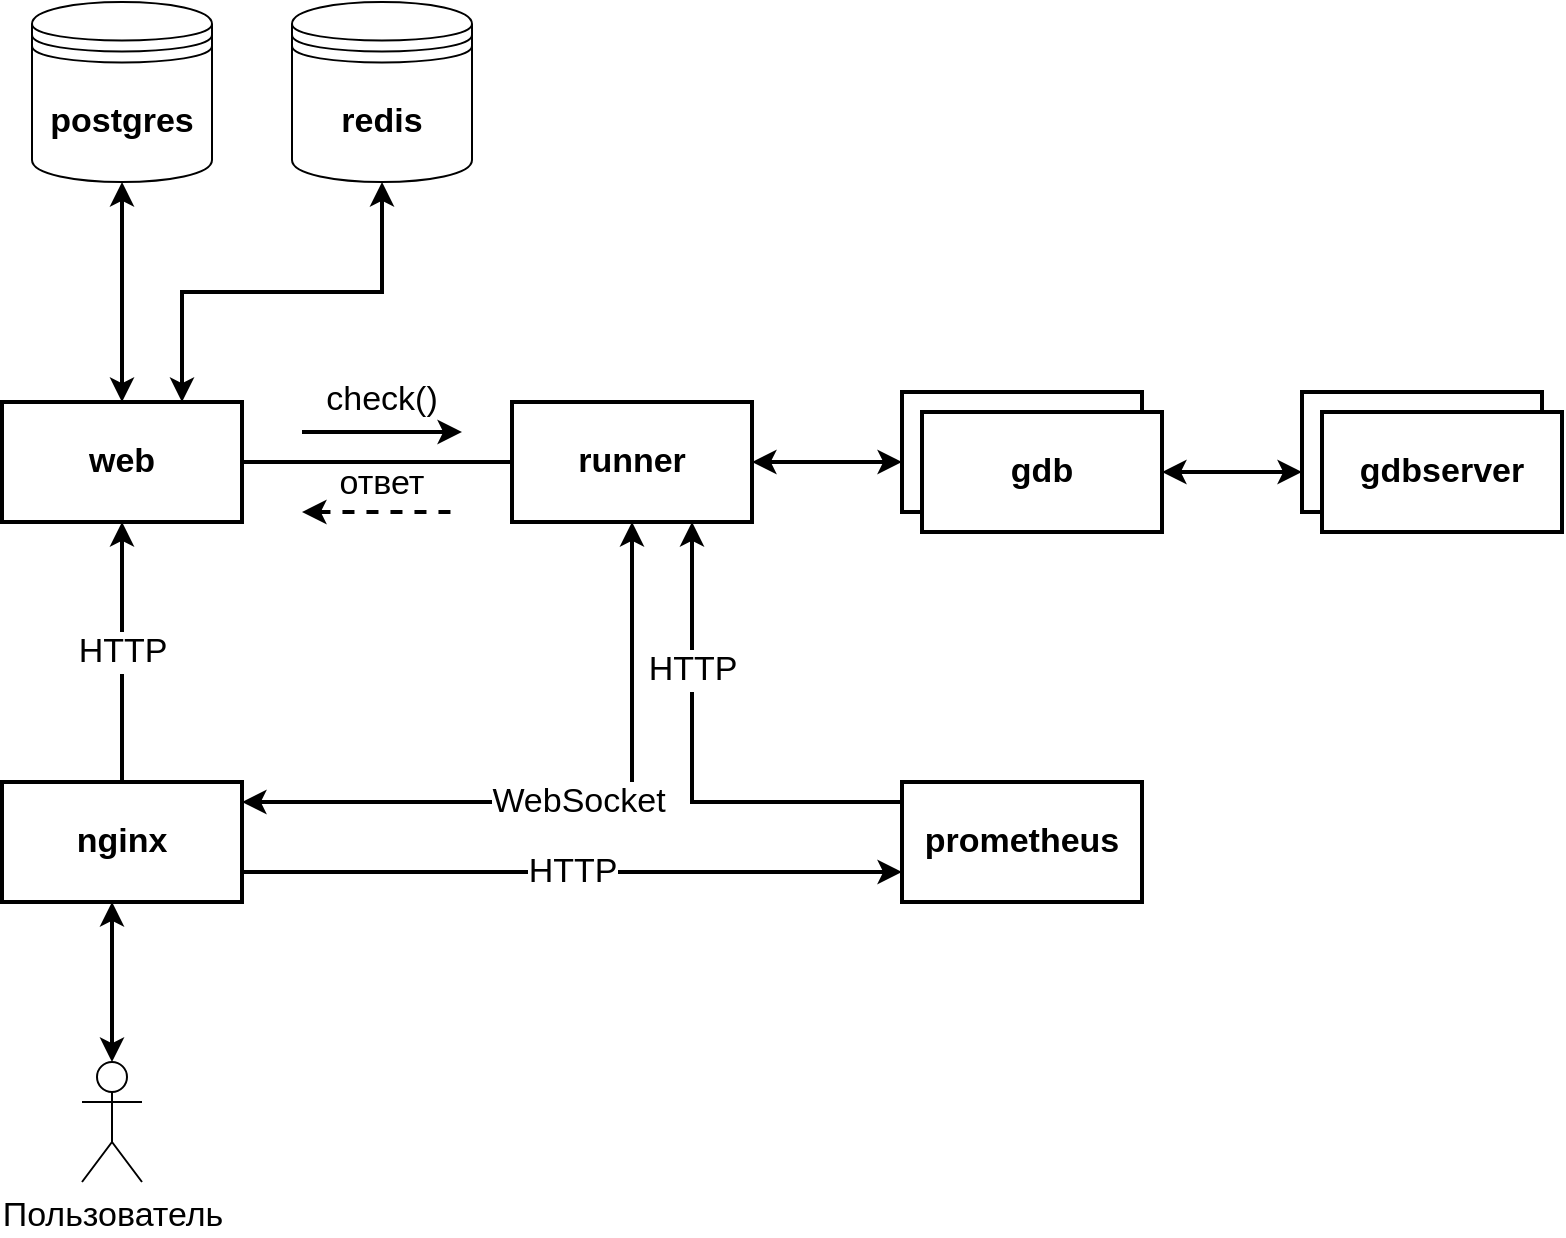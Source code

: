 <mxfile version="17.4.2" type="device"><diagram id="R2lEEEUBdFMjLlhIrx00" name="Page-1"><mxGraphModel dx="1422" dy="865" grid="1" gridSize="10" guides="1" tooltips="1" connect="1" arrows="1" fold="1" page="0" pageScale="1" pageWidth="850" pageHeight="1100" math="0" shadow="0" extFonts="Permanent Marker^https://fonts.googleapis.com/css?family=Permanent+Marker"><root><mxCell id="0"/><mxCell id="1" parent="0"/><mxCell id="acQUqGB0O_G7Y_WKnpXo-3" value="" style="edgeStyle=orthogonalEdgeStyle;rounded=0;orthogonalLoop=1;jettySize=auto;html=1;fontSize=17;endArrow=none;endFill=0;strokeWidth=2;" edge="1" parent="1" source="acQUqGB0O_G7Y_WKnpXo-1" target="acQUqGB0O_G7Y_WKnpXo-2"><mxGeometry relative="1" as="geometry"/></mxCell><mxCell id="acQUqGB0O_G7Y_WKnpXo-49" style="edgeStyle=orthogonalEdgeStyle;rounded=0;orthogonalLoop=1;jettySize=auto;html=1;exitX=0.75;exitY=0;exitDx=0;exitDy=0;entryX=0.5;entryY=1;entryDx=0;entryDy=0;fontSize=17;startArrow=classic;startFill=1;endArrow=classic;endFill=1;strokeWidth=2;" edge="1" parent="1" source="acQUqGB0O_G7Y_WKnpXo-1" target="acQUqGB0O_G7Y_WKnpXo-48"><mxGeometry relative="1" as="geometry"/></mxCell><mxCell id="acQUqGB0O_G7Y_WKnpXo-1" value="&lt;b&gt;&lt;font style=&quot;font-size: 17px&quot;&gt;web&lt;/font&gt;&lt;/b&gt;" style="rounded=0;whiteSpace=wrap;html=1;strokeWidth=2;" vertex="1" parent="1"><mxGeometry x="50" y="310" width="120" height="60" as="geometry"/></mxCell><mxCell id="acQUqGB0O_G7Y_WKnpXo-17" style="edgeStyle=orthogonalEdgeStyle;rounded=0;orthogonalLoop=1;jettySize=auto;html=1;entryX=0;entryY=0.583;entryDx=0;entryDy=0;entryPerimeter=0;fontSize=17;startArrow=classic;startFill=1;endArrow=classic;endFill=1;strokeWidth=2;" edge="1" parent="1" source="acQUqGB0O_G7Y_WKnpXo-2" target="acQUqGB0O_G7Y_WKnpXo-9"><mxGeometry relative="1" as="geometry"/></mxCell><mxCell id="acQUqGB0O_G7Y_WKnpXo-2" value="&lt;b&gt;&lt;font style=&quot;font-size: 17px&quot;&gt;runner&lt;br&gt;&lt;/font&gt;&lt;/b&gt;" style="rounded=0;whiteSpace=wrap;html=1;strokeWidth=2;" vertex="1" parent="1"><mxGeometry x="305" y="310" width="120" height="60" as="geometry"/></mxCell><mxCell id="acQUqGB0O_G7Y_WKnpXo-4" value="" style="endArrow=classic;html=1;rounded=0;fontSize=17;strokeWidth=2;" edge="1" parent="1"><mxGeometry width="50" height="50" relative="1" as="geometry"><mxPoint x="200" y="325" as="sourcePoint"/><mxPoint x="280" y="325" as="targetPoint"/></mxGeometry></mxCell><mxCell id="acQUqGB0O_G7Y_WKnpXo-5" value="check()" style="text;html=1;strokeColor=none;fillColor=none;align=center;verticalAlign=middle;whiteSpace=wrap;rounded=0;fontSize=17;" vertex="1" parent="1"><mxGeometry x="210" y="294" width="60" height="30" as="geometry"/></mxCell><mxCell id="acQUqGB0O_G7Y_WKnpXo-9" value="&lt;b&gt;&lt;font style=&quot;font-size: 17px&quot;&gt;gdb&lt;br&gt;&lt;/font&gt;&lt;/b&gt;" style="rounded=0;whiteSpace=wrap;html=1;strokeWidth=2;" vertex="1" parent="1"><mxGeometry x="500" y="305" width="120" height="60" as="geometry"/></mxCell><mxCell id="acQUqGB0O_G7Y_WKnpXo-11" value="&lt;b&gt;&lt;font style=&quot;font-size: 17px&quot;&gt;gdbserver&lt;br&gt;&lt;/font&gt;&lt;/b&gt;" style="rounded=0;whiteSpace=wrap;html=1;strokeWidth=2;" vertex="1" parent="1"><mxGeometry x="700" y="305" width="120" height="60" as="geometry"/></mxCell><mxCell id="acQUqGB0O_G7Y_WKnpXo-13" value="" style="edgeStyle=orthogonalEdgeStyle;rounded=0;orthogonalLoop=1;jettySize=auto;html=1;fontSize=17;startArrow=classic;startFill=1;endArrow=classic;endFill=1;strokeWidth=2;" edge="1" parent="1" source="acQUqGB0O_G7Y_WKnpXo-14"><mxGeometry relative="1" as="geometry"><mxPoint x="700" y="345" as="targetPoint"/></mxGeometry></mxCell><mxCell id="acQUqGB0O_G7Y_WKnpXo-14" value="&lt;b&gt;&lt;font style=&quot;font-size: 17px&quot;&gt;gdb&lt;br&gt;&lt;/font&gt;&lt;/b&gt;" style="rounded=0;whiteSpace=wrap;html=1;strokeWidth=2;" vertex="1" parent="1"><mxGeometry x="510" y="315" width="120" height="60" as="geometry"/></mxCell><mxCell id="acQUqGB0O_G7Y_WKnpXo-15" value="&lt;b&gt;&lt;font style=&quot;font-size: 17px&quot;&gt;gdbserver&lt;br&gt;&lt;/font&gt;&lt;/b&gt;" style="rounded=0;whiteSpace=wrap;html=1;strokeWidth=2;" vertex="1" parent="1"><mxGeometry x="710" y="315" width="120" height="60" as="geometry"/></mxCell><mxCell id="acQUqGB0O_G7Y_WKnpXo-37" value="" style="edgeStyle=orthogonalEdgeStyle;rounded=0;orthogonalLoop=1;jettySize=auto;html=1;fontSize=17;startArrow=classic;startFill=1;endArrow=classic;endFill=1;strokeWidth=2;" edge="1" parent="1" source="acQUqGB0O_G7Y_WKnpXo-33"><mxGeometry relative="1" as="geometry"><mxPoint x="105" y="560" as="targetPoint"/></mxGeometry></mxCell><mxCell id="acQUqGB0O_G7Y_WKnpXo-33" value="Пользователь" style="shape=umlActor;verticalLabelPosition=bottom;verticalAlign=top;html=1;outlineConnect=0;fontSize=17;strokeColor=default;strokeWidth=1;fillColor=none;" vertex="1" parent="1"><mxGeometry x="90" y="640" width="30" height="60" as="geometry"/></mxCell><mxCell id="acQUqGB0O_G7Y_WKnpXo-39" value="WebSocket" style="edgeStyle=orthogonalEdgeStyle;rounded=0;orthogonalLoop=1;jettySize=auto;html=1;entryX=0.5;entryY=1;entryDx=0;entryDy=0;fontSize=17;startArrow=classic;startFill=1;endArrow=classic;endFill=1;strokeWidth=2;" edge="1" parent="1" source="acQUqGB0O_G7Y_WKnpXo-38" target="acQUqGB0O_G7Y_WKnpXo-2"><mxGeometry relative="1" as="geometry"><Array as="points"><mxPoint x="365" y="510"/></Array></mxGeometry></mxCell><mxCell id="acQUqGB0O_G7Y_WKnpXo-40" value="HTTP" style="edgeStyle=orthogonalEdgeStyle;rounded=0;orthogonalLoop=1;jettySize=auto;html=1;entryX=0.5;entryY=1;entryDx=0;entryDy=0;fontSize=17;startArrow=none;startFill=0;endArrow=classic;endFill=1;strokeWidth=2;" edge="1" parent="1" source="acQUqGB0O_G7Y_WKnpXo-38" target="acQUqGB0O_G7Y_WKnpXo-1"><mxGeometry relative="1" as="geometry"/></mxCell><mxCell id="acQUqGB0O_G7Y_WKnpXo-47" value="HTTP" style="edgeStyle=orthogonalEdgeStyle;rounded=0;orthogonalLoop=1;jettySize=auto;html=1;entryX=0;entryY=0.75;entryDx=0;entryDy=0;fontSize=17;startArrow=none;startFill=0;endArrow=classic;endFill=1;strokeWidth=2;" edge="1" parent="1" source="acQUqGB0O_G7Y_WKnpXo-38" target="acQUqGB0O_G7Y_WKnpXo-45"><mxGeometry relative="1" as="geometry"><Array as="points"><mxPoint x="200" y="545"/><mxPoint x="200" y="545"/></Array></mxGeometry></mxCell><mxCell id="acQUqGB0O_G7Y_WKnpXo-38" value="&lt;b&gt;&lt;font style=&quot;font-size: 17px&quot;&gt;nginx&lt;/font&gt;&lt;/b&gt;" style="rounded=0;whiteSpace=wrap;html=1;strokeWidth=2;" vertex="1" parent="1"><mxGeometry x="50" y="500" width="120" height="60" as="geometry"/></mxCell><mxCell id="acQUqGB0O_G7Y_WKnpXo-43" style="edgeStyle=orthogonalEdgeStyle;rounded=0;orthogonalLoop=1;jettySize=auto;html=1;entryX=0.5;entryY=0;entryDx=0;entryDy=0;fontSize=17;startArrow=classic;startFill=1;endArrow=classic;endFill=1;strokeWidth=2;" edge="1" parent="1" source="acQUqGB0O_G7Y_WKnpXo-41" target="acQUqGB0O_G7Y_WKnpXo-1"><mxGeometry relative="1" as="geometry"/></mxCell><mxCell id="acQUqGB0O_G7Y_WKnpXo-41" value="&lt;b&gt;postgres&lt;/b&gt;" style="shape=datastore;whiteSpace=wrap;html=1;fontSize=17;strokeColor=default;strokeWidth=1;fillColor=none;" vertex="1" parent="1"><mxGeometry x="65" y="110" width="90" height="90" as="geometry"/></mxCell><mxCell id="acQUqGB0O_G7Y_WKnpXo-46" value="HTTP" style="edgeStyle=orthogonalEdgeStyle;rounded=0;orthogonalLoop=1;jettySize=auto;html=1;entryX=0.75;entryY=1;entryDx=0;entryDy=0;fontSize=17;startArrow=none;startFill=0;endArrow=classic;endFill=1;strokeWidth=2;" edge="1" parent="1" source="acQUqGB0O_G7Y_WKnpXo-45" target="acQUqGB0O_G7Y_WKnpXo-2"><mxGeometry x="0.396" relative="1" as="geometry"><Array as="points"><mxPoint x="395" y="510"/></Array><mxPoint as="offset"/></mxGeometry></mxCell><mxCell id="acQUqGB0O_G7Y_WKnpXo-45" value="&lt;b&gt;&lt;font style=&quot;font-size: 17px&quot;&gt;prometheus&lt;/font&gt;&lt;/b&gt;" style="rounded=0;whiteSpace=wrap;html=1;strokeWidth=2;" vertex="1" parent="1"><mxGeometry x="500" y="500" width="120" height="60" as="geometry"/></mxCell><mxCell id="acQUqGB0O_G7Y_WKnpXo-48" value="&lt;b&gt;redis&lt;/b&gt;" style="shape=datastore;whiteSpace=wrap;html=1;fontSize=17;strokeColor=default;strokeWidth=1;fillColor=none;" vertex="1" parent="1"><mxGeometry x="195" y="110" width="90" height="90" as="geometry"/></mxCell><mxCell id="acQUqGB0O_G7Y_WKnpXo-52" value="" style="endArrow=none;html=1;rounded=0;fontSize=17;strokeWidth=2;startArrow=classic;startFill=1;endFill=0;dashed=1;" edge="1" parent="1"><mxGeometry width="50" height="50" relative="1" as="geometry"><mxPoint x="200" y="365" as="sourcePoint"/><mxPoint x="280" y="365" as="targetPoint"/></mxGeometry></mxCell><mxCell id="acQUqGB0O_G7Y_WKnpXo-54" value="ответ" style="text;html=1;strokeColor=none;fillColor=none;align=center;verticalAlign=middle;whiteSpace=wrap;rounded=0;fontSize=17;" vertex="1" parent="1"><mxGeometry x="210" y="336" width="60" height="30" as="geometry"/></mxCell></root></mxGraphModel></diagram></mxfile>